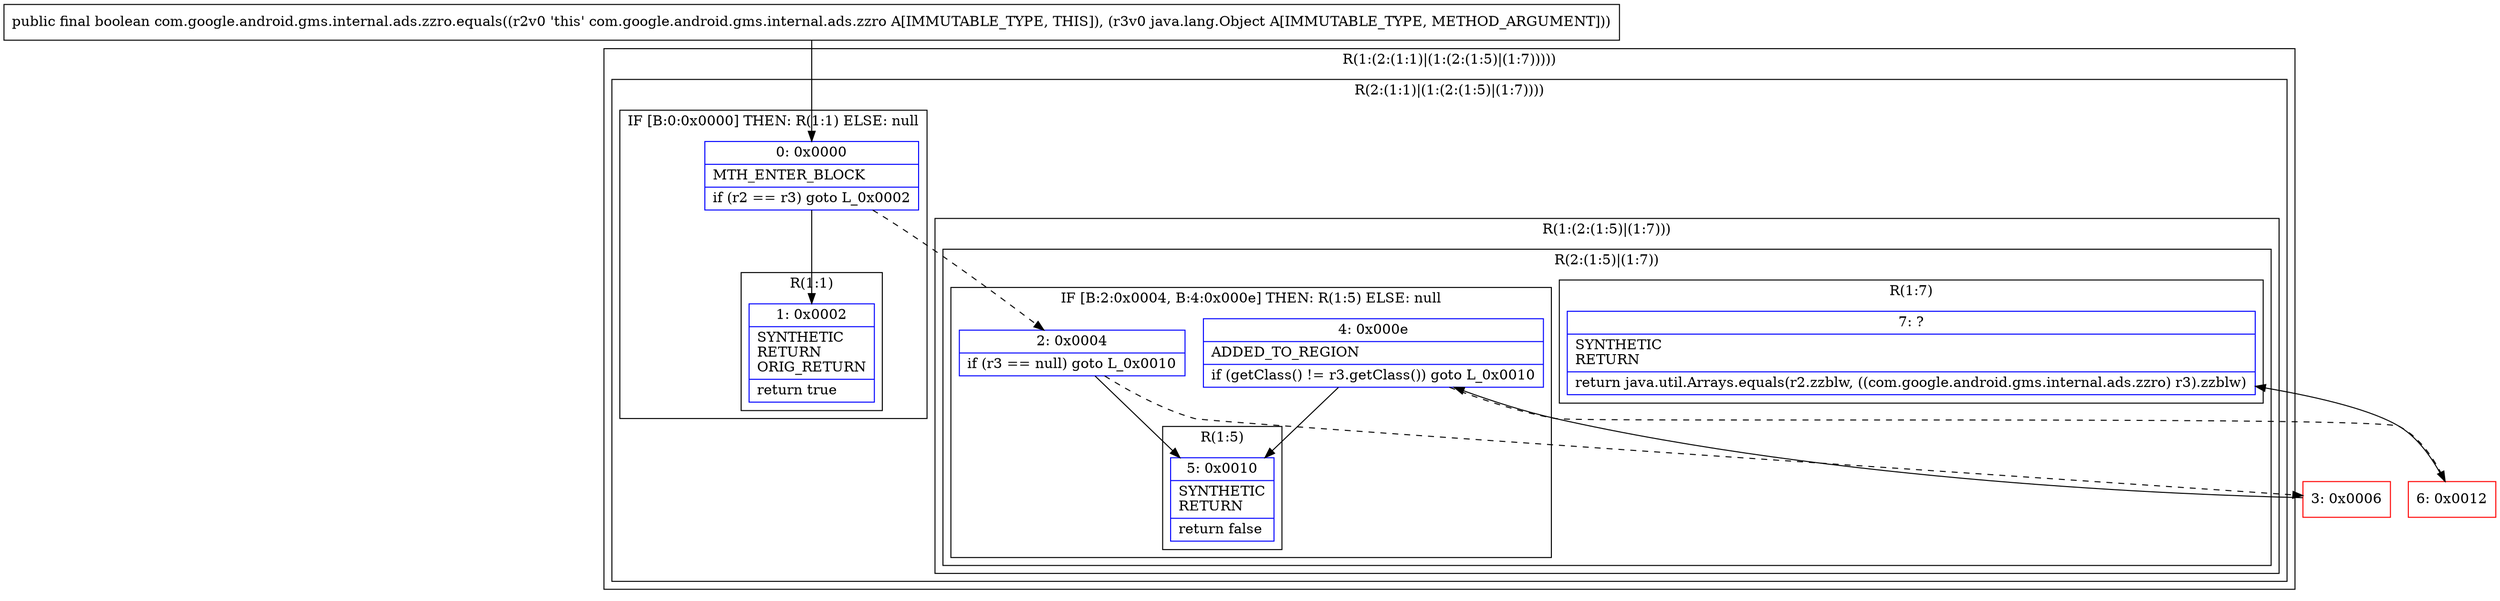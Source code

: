 digraph "CFG forcom.google.android.gms.internal.ads.zzro.equals(Ljava\/lang\/Object;)Z" {
subgraph cluster_Region_59592263 {
label = "R(1:(2:(1:1)|(1:(2:(1:5)|(1:7)))))";
node [shape=record,color=blue];
subgraph cluster_Region_12447439 {
label = "R(2:(1:1)|(1:(2:(1:5)|(1:7))))";
node [shape=record,color=blue];
subgraph cluster_IfRegion_918794722 {
label = "IF [B:0:0x0000] THEN: R(1:1) ELSE: null";
node [shape=record,color=blue];
Node_0 [shape=record,label="{0\:\ 0x0000|MTH_ENTER_BLOCK\l|if (r2 == r3) goto L_0x0002\l}"];
subgraph cluster_Region_2144100232 {
label = "R(1:1)";
node [shape=record,color=blue];
Node_1 [shape=record,label="{1\:\ 0x0002|SYNTHETIC\lRETURN\lORIG_RETURN\l|return true\l}"];
}
}
subgraph cluster_Region_383441216 {
label = "R(1:(2:(1:5)|(1:7)))";
node [shape=record,color=blue];
subgraph cluster_Region_2046727874 {
label = "R(2:(1:5)|(1:7))";
node [shape=record,color=blue];
subgraph cluster_IfRegion_1385788606 {
label = "IF [B:2:0x0004, B:4:0x000e] THEN: R(1:5) ELSE: null";
node [shape=record,color=blue];
Node_2 [shape=record,label="{2\:\ 0x0004|if (r3 == null) goto L_0x0010\l}"];
Node_4 [shape=record,label="{4\:\ 0x000e|ADDED_TO_REGION\l|if (getClass() != r3.getClass()) goto L_0x0010\l}"];
subgraph cluster_Region_1337217402 {
label = "R(1:5)";
node [shape=record,color=blue];
Node_5 [shape=record,label="{5\:\ 0x0010|SYNTHETIC\lRETURN\l|return false\l}"];
}
}
subgraph cluster_Region_266637589 {
label = "R(1:7)";
node [shape=record,color=blue];
Node_7 [shape=record,label="{7\:\ ?|SYNTHETIC\lRETURN\l|return java.util.Arrays.equals(r2.zzblw, ((com.google.android.gms.internal.ads.zzro) r3).zzblw)\l}"];
}
}
}
}
}
Node_3 [shape=record,color=red,label="{3\:\ 0x0006}"];
Node_6 [shape=record,color=red,label="{6\:\ 0x0012}"];
MethodNode[shape=record,label="{public final boolean com.google.android.gms.internal.ads.zzro.equals((r2v0 'this' com.google.android.gms.internal.ads.zzro A[IMMUTABLE_TYPE, THIS]), (r3v0 java.lang.Object A[IMMUTABLE_TYPE, METHOD_ARGUMENT])) }"];
MethodNode -> Node_0;
Node_0 -> Node_1;
Node_0 -> Node_2[style=dashed];
Node_2 -> Node_3[style=dashed];
Node_2 -> Node_5;
Node_4 -> Node_5;
Node_4 -> Node_6[style=dashed];
Node_3 -> Node_4;
Node_6 -> Node_7;
}

